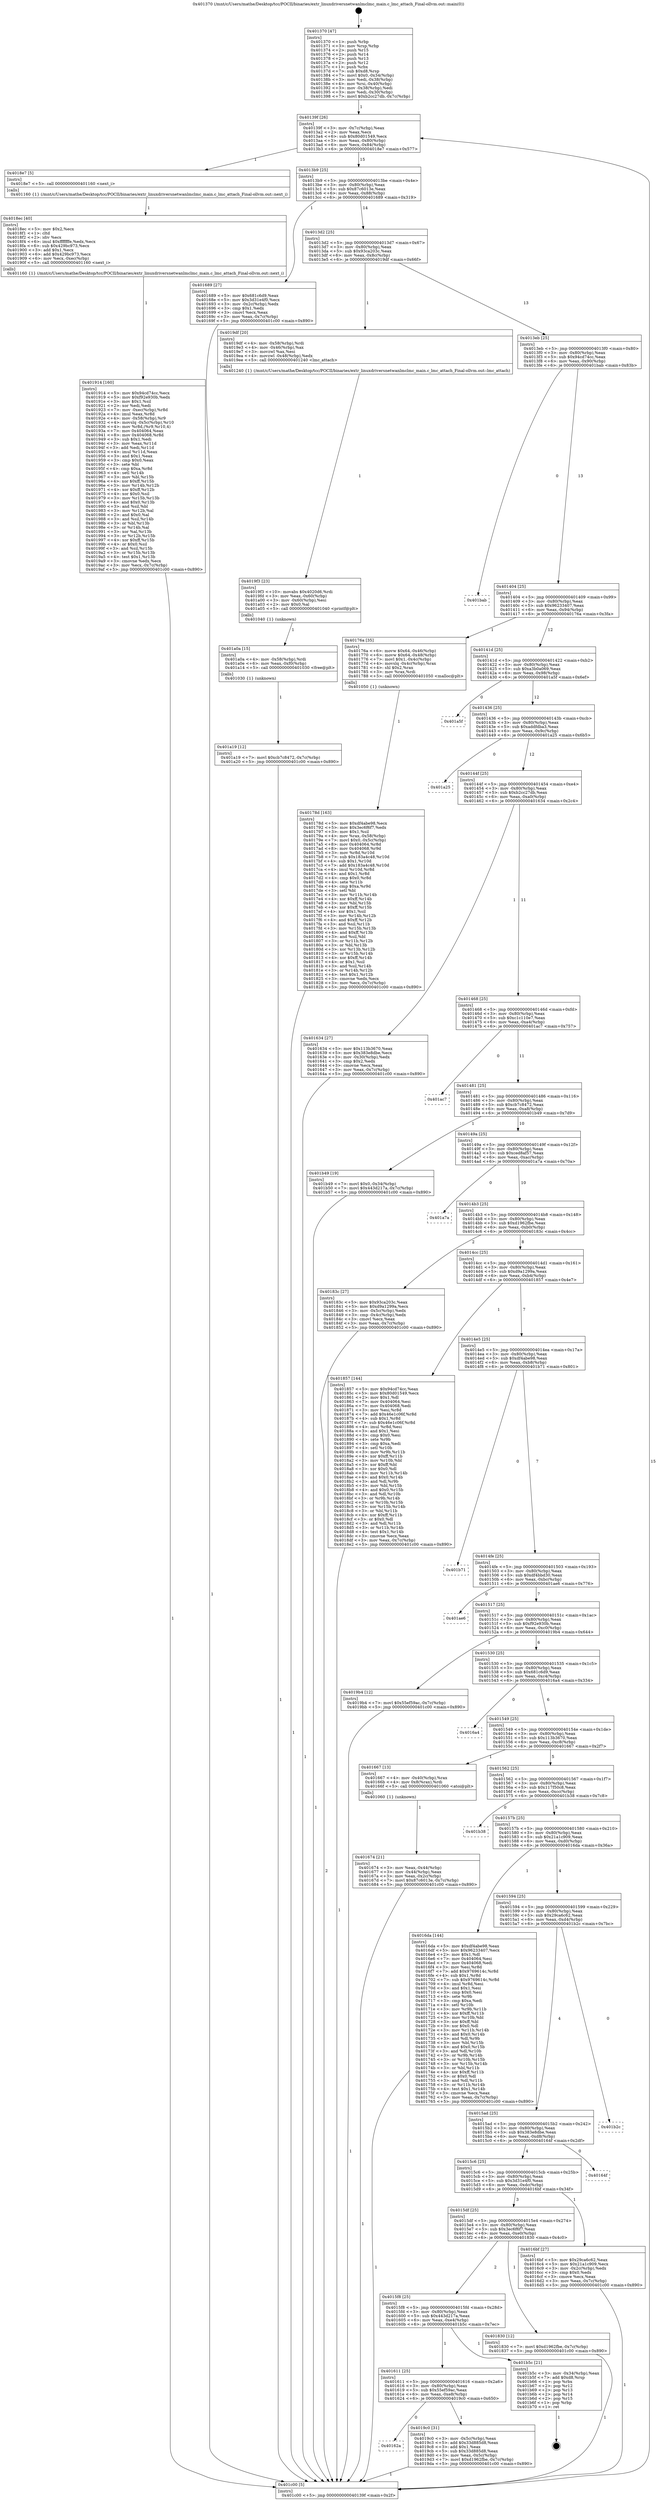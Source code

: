 digraph "0x401370" {
  label = "0x401370 (/mnt/c/Users/mathe/Desktop/tcc/POCII/binaries/extr_linuxdriversnetwanlmclmc_main.c_lmc_attach_Final-ollvm.out::main(0))"
  labelloc = "t"
  node[shape=record]

  Entry [label="",width=0.3,height=0.3,shape=circle,fillcolor=black,style=filled]
  "0x40139f" [label="{
     0x40139f [26]\l
     | [instrs]\l
     &nbsp;&nbsp;0x40139f \<+3\>: mov -0x7c(%rbp),%eax\l
     &nbsp;&nbsp;0x4013a2 \<+2\>: mov %eax,%ecx\l
     &nbsp;&nbsp;0x4013a4 \<+6\>: sub $0x80d01549,%ecx\l
     &nbsp;&nbsp;0x4013aa \<+3\>: mov %eax,-0x80(%rbp)\l
     &nbsp;&nbsp;0x4013ad \<+6\>: mov %ecx,-0x84(%rbp)\l
     &nbsp;&nbsp;0x4013b3 \<+6\>: je 00000000004018e7 \<main+0x577\>\l
  }"]
  "0x4018e7" [label="{
     0x4018e7 [5]\l
     | [instrs]\l
     &nbsp;&nbsp;0x4018e7 \<+5\>: call 0000000000401160 \<next_i\>\l
     | [calls]\l
     &nbsp;&nbsp;0x401160 \{1\} (/mnt/c/Users/mathe/Desktop/tcc/POCII/binaries/extr_linuxdriversnetwanlmclmc_main.c_lmc_attach_Final-ollvm.out::next_i)\l
  }"]
  "0x4013b9" [label="{
     0x4013b9 [25]\l
     | [instrs]\l
     &nbsp;&nbsp;0x4013b9 \<+5\>: jmp 00000000004013be \<main+0x4e\>\l
     &nbsp;&nbsp;0x4013be \<+3\>: mov -0x80(%rbp),%eax\l
     &nbsp;&nbsp;0x4013c1 \<+5\>: sub $0x87c6013e,%eax\l
     &nbsp;&nbsp;0x4013c6 \<+6\>: mov %eax,-0x88(%rbp)\l
     &nbsp;&nbsp;0x4013cc \<+6\>: je 0000000000401689 \<main+0x319\>\l
  }"]
  Exit [label="",width=0.3,height=0.3,shape=circle,fillcolor=black,style=filled,peripheries=2]
  "0x401689" [label="{
     0x401689 [27]\l
     | [instrs]\l
     &nbsp;&nbsp;0x401689 \<+5\>: mov $0x681c6d9,%eax\l
     &nbsp;&nbsp;0x40168e \<+5\>: mov $0x3d31e4f0,%ecx\l
     &nbsp;&nbsp;0x401693 \<+3\>: mov -0x2c(%rbp),%edx\l
     &nbsp;&nbsp;0x401696 \<+3\>: cmp $0x1,%edx\l
     &nbsp;&nbsp;0x401699 \<+3\>: cmovl %ecx,%eax\l
     &nbsp;&nbsp;0x40169c \<+3\>: mov %eax,-0x7c(%rbp)\l
     &nbsp;&nbsp;0x40169f \<+5\>: jmp 0000000000401c00 \<main+0x890\>\l
  }"]
  "0x4013d2" [label="{
     0x4013d2 [25]\l
     | [instrs]\l
     &nbsp;&nbsp;0x4013d2 \<+5\>: jmp 00000000004013d7 \<main+0x67\>\l
     &nbsp;&nbsp;0x4013d7 \<+3\>: mov -0x80(%rbp),%eax\l
     &nbsp;&nbsp;0x4013da \<+5\>: sub $0x93ca203c,%eax\l
     &nbsp;&nbsp;0x4013df \<+6\>: mov %eax,-0x8c(%rbp)\l
     &nbsp;&nbsp;0x4013e5 \<+6\>: je 00000000004019df \<main+0x66f\>\l
  }"]
  "0x401a19" [label="{
     0x401a19 [12]\l
     | [instrs]\l
     &nbsp;&nbsp;0x401a19 \<+7\>: movl $0xcb7c8472,-0x7c(%rbp)\l
     &nbsp;&nbsp;0x401a20 \<+5\>: jmp 0000000000401c00 \<main+0x890\>\l
  }"]
  "0x4019df" [label="{
     0x4019df [20]\l
     | [instrs]\l
     &nbsp;&nbsp;0x4019df \<+4\>: mov -0x58(%rbp),%rdi\l
     &nbsp;&nbsp;0x4019e3 \<+4\>: mov -0x46(%rbp),%ax\l
     &nbsp;&nbsp;0x4019e7 \<+3\>: movzwl %ax,%esi\l
     &nbsp;&nbsp;0x4019ea \<+4\>: movzwl -0x48(%rbp),%edx\l
     &nbsp;&nbsp;0x4019ee \<+5\>: call 0000000000401240 \<lmc_attach\>\l
     | [calls]\l
     &nbsp;&nbsp;0x401240 \{1\} (/mnt/c/Users/mathe/Desktop/tcc/POCII/binaries/extr_linuxdriversnetwanlmclmc_main.c_lmc_attach_Final-ollvm.out::lmc_attach)\l
  }"]
  "0x4013eb" [label="{
     0x4013eb [25]\l
     | [instrs]\l
     &nbsp;&nbsp;0x4013eb \<+5\>: jmp 00000000004013f0 \<main+0x80\>\l
     &nbsp;&nbsp;0x4013f0 \<+3\>: mov -0x80(%rbp),%eax\l
     &nbsp;&nbsp;0x4013f3 \<+5\>: sub $0x94cd74cc,%eax\l
     &nbsp;&nbsp;0x4013f8 \<+6\>: mov %eax,-0x90(%rbp)\l
     &nbsp;&nbsp;0x4013fe \<+6\>: je 0000000000401bab \<main+0x83b\>\l
  }"]
  "0x401a0a" [label="{
     0x401a0a [15]\l
     | [instrs]\l
     &nbsp;&nbsp;0x401a0a \<+4\>: mov -0x58(%rbp),%rdi\l
     &nbsp;&nbsp;0x401a0e \<+6\>: mov %eax,-0xf0(%rbp)\l
     &nbsp;&nbsp;0x401a14 \<+5\>: call 0000000000401030 \<free@plt\>\l
     | [calls]\l
     &nbsp;&nbsp;0x401030 \{1\} (unknown)\l
  }"]
  "0x401bab" [label="{
     0x401bab\l
  }", style=dashed]
  "0x401404" [label="{
     0x401404 [25]\l
     | [instrs]\l
     &nbsp;&nbsp;0x401404 \<+5\>: jmp 0000000000401409 \<main+0x99\>\l
     &nbsp;&nbsp;0x401409 \<+3\>: mov -0x80(%rbp),%eax\l
     &nbsp;&nbsp;0x40140c \<+5\>: sub $0x96233407,%eax\l
     &nbsp;&nbsp;0x401411 \<+6\>: mov %eax,-0x94(%rbp)\l
     &nbsp;&nbsp;0x401417 \<+6\>: je 000000000040176a \<main+0x3fa\>\l
  }"]
  "0x4019f3" [label="{
     0x4019f3 [23]\l
     | [instrs]\l
     &nbsp;&nbsp;0x4019f3 \<+10\>: movabs $0x4020d6,%rdi\l
     &nbsp;&nbsp;0x4019fd \<+3\>: mov %eax,-0x60(%rbp)\l
     &nbsp;&nbsp;0x401a00 \<+3\>: mov -0x60(%rbp),%esi\l
     &nbsp;&nbsp;0x401a03 \<+2\>: mov $0x0,%al\l
     &nbsp;&nbsp;0x401a05 \<+5\>: call 0000000000401040 \<printf@plt\>\l
     | [calls]\l
     &nbsp;&nbsp;0x401040 \{1\} (unknown)\l
  }"]
  "0x40176a" [label="{
     0x40176a [35]\l
     | [instrs]\l
     &nbsp;&nbsp;0x40176a \<+6\>: movw $0x64,-0x46(%rbp)\l
     &nbsp;&nbsp;0x401770 \<+6\>: movw $0x64,-0x48(%rbp)\l
     &nbsp;&nbsp;0x401776 \<+7\>: movl $0x1,-0x4c(%rbp)\l
     &nbsp;&nbsp;0x40177d \<+4\>: movslq -0x4c(%rbp),%rax\l
     &nbsp;&nbsp;0x401781 \<+4\>: shl $0x2,%rax\l
     &nbsp;&nbsp;0x401785 \<+3\>: mov %rax,%rdi\l
     &nbsp;&nbsp;0x401788 \<+5\>: call 0000000000401050 \<malloc@plt\>\l
     | [calls]\l
     &nbsp;&nbsp;0x401050 \{1\} (unknown)\l
  }"]
  "0x40141d" [label="{
     0x40141d [25]\l
     | [instrs]\l
     &nbsp;&nbsp;0x40141d \<+5\>: jmp 0000000000401422 \<main+0xb2\>\l
     &nbsp;&nbsp;0x401422 \<+3\>: mov -0x80(%rbp),%eax\l
     &nbsp;&nbsp;0x401425 \<+5\>: sub $0xa3b0a069,%eax\l
     &nbsp;&nbsp;0x40142a \<+6\>: mov %eax,-0x98(%rbp)\l
     &nbsp;&nbsp;0x401430 \<+6\>: je 0000000000401a5f \<main+0x6ef\>\l
  }"]
  "0x40162a" [label="{
     0x40162a\l
  }", style=dashed]
  "0x401a5f" [label="{
     0x401a5f\l
  }", style=dashed]
  "0x401436" [label="{
     0x401436 [25]\l
     | [instrs]\l
     &nbsp;&nbsp;0x401436 \<+5\>: jmp 000000000040143b \<main+0xcb\>\l
     &nbsp;&nbsp;0x40143b \<+3\>: mov -0x80(%rbp),%eax\l
     &nbsp;&nbsp;0x40143e \<+5\>: sub $0xaddfdba3,%eax\l
     &nbsp;&nbsp;0x401443 \<+6\>: mov %eax,-0x9c(%rbp)\l
     &nbsp;&nbsp;0x401449 \<+6\>: je 0000000000401a25 \<main+0x6b5\>\l
  }"]
  "0x4019c0" [label="{
     0x4019c0 [31]\l
     | [instrs]\l
     &nbsp;&nbsp;0x4019c0 \<+3\>: mov -0x5c(%rbp),%eax\l
     &nbsp;&nbsp;0x4019c3 \<+5\>: add $0x33d885d8,%eax\l
     &nbsp;&nbsp;0x4019c8 \<+3\>: add $0x1,%eax\l
     &nbsp;&nbsp;0x4019cb \<+5\>: sub $0x33d885d8,%eax\l
     &nbsp;&nbsp;0x4019d0 \<+3\>: mov %eax,-0x5c(%rbp)\l
     &nbsp;&nbsp;0x4019d3 \<+7\>: movl $0xd1962fbe,-0x7c(%rbp)\l
     &nbsp;&nbsp;0x4019da \<+5\>: jmp 0000000000401c00 \<main+0x890\>\l
  }"]
  "0x401a25" [label="{
     0x401a25\l
  }", style=dashed]
  "0x40144f" [label="{
     0x40144f [25]\l
     | [instrs]\l
     &nbsp;&nbsp;0x40144f \<+5\>: jmp 0000000000401454 \<main+0xe4\>\l
     &nbsp;&nbsp;0x401454 \<+3\>: mov -0x80(%rbp),%eax\l
     &nbsp;&nbsp;0x401457 \<+5\>: sub $0xb2cc27db,%eax\l
     &nbsp;&nbsp;0x40145c \<+6\>: mov %eax,-0xa0(%rbp)\l
     &nbsp;&nbsp;0x401462 \<+6\>: je 0000000000401634 \<main+0x2c4\>\l
  }"]
  "0x401611" [label="{
     0x401611 [25]\l
     | [instrs]\l
     &nbsp;&nbsp;0x401611 \<+5\>: jmp 0000000000401616 \<main+0x2a6\>\l
     &nbsp;&nbsp;0x401616 \<+3\>: mov -0x80(%rbp),%eax\l
     &nbsp;&nbsp;0x401619 \<+5\>: sub $0x55ef59ac,%eax\l
     &nbsp;&nbsp;0x40161e \<+6\>: mov %eax,-0xe8(%rbp)\l
     &nbsp;&nbsp;0x401624 \<+6\>: je 00000000004019c0 \<main+0x650\>\l
  }"]
  "0x401634" [label="{
     0x401634 [27]\l
     | [instrs]\l
     &nbsp;&nbsp;0x401634 \<+5\>: mov $0x113b3670,%eax\l
     &nbsp;&nbsp;0x401639 \<+5\>: mov $0x383e8dbe,%ecx\l
     &nbsp;&nbsp;0x40163e \<+3\>: mov -0x30(%rbp),%edx\l
     &nbsp;&nbsp;0x401641 \<+3\>: cmp $0x2,%edx\l
     &nbsp;&nbsp;0x401644 \<+3\>: cmovne %ecx,%eax\l
     &nbsp;&nbsp;0x401647 \<+3\>: mov %eax,-0x7c(%rbp)\l
     &nbsp;&nbsp;0x40164a \<+5\>: jmp 0000000000401c00 \<main+0x890\>\l
  }"]
  "0x401468" [label="{
     0x401468 [25]\l
     | [instrs]\l
     &nbsp;&nbsp;0x401468 \<+5\>: jmp 000000000040146d \<main+0xfd\>\l
     &nbsp;&nbsp;0x40146d \<+3\>: mov -0x80(%rbp),%eax\l
     &nbsp;&nbsp;0x401470 \<+5\>: sub $0xc1c110e7,%eax\l
     &nbsp;&nbsp;0x401475 \<+6\>: mov %eax,-0xa4(%rbp)\l
     &nbsp;&nbsp;0x40147b \<+6\>: je 0000000000401ac7 \<main+0x757\>\l
  }"]
  "0x401c00" [label="{
     0x401c00 [5]\l
     | [instrs]\l
     &nbsp;&nbsp;0x401c00 \<+5\>: jmp 000000000040139f \<main+0x2f\>\l
  }"]
  "0x401370" [label="{
     0x401370 [47]\l
     | [instrs]\l
     &nbsp;&nbsp;0x401370 \<+1\>: push %rbp\l
     &nbsp;&nbsp;0x401371 \<+3\>: mov %rsp,%rbp\l
     &nbsp;&nbsp;0x401374 \<+2\>: push %r15\l
     &nbsp;&nbsp;0x401376 \<+2\>: push %r14\l
     &nbsp;&nbsp;0x401378 \<+2\>: push %r13\l
     &nbsp;&nbsp;0x40137a \<+2\>: push %r12\l
     &nbsp;&nbsp;0x40137c \<+1\>: push %rbx\l
     &nbsp;&nbsp;0x40137d \<+7\>: sub $0xd8,%rsp\l
     &nbsp;&nbsp;0x401384 \<+7\>: movl $0x0,-0x34(%rbp)\l
     &nbsp;&nbsp;0x40138b \<+3\>: mov %edi,-0x38(%rbp)\l
     &nbsp;&nbsp;0x40138e \<+4\>: mov %rsi,-0x40(%rbp)\l
     &nbsp;&nbsp;0x401392 \<+3\>: mov -0x38(%rbp),%edi\l
     &nbsp;&nbsp;0x401395 \<+3\>: mov %edi,-0x30(%rbp)\l
     &nbsp;&nbsp;0x401398 \<+7\>: movl $0xb2cc27db,-0x7c(%rbp)\l
  }"]
  "0x401b5c" [label="{
     0x401b5c [21]\l
     | [instrs]\l
     &nbsp;&nbsp;0x401b5c \<+3\>: mov -0x34(%rbp),%eax\l
     &nbsp;&nbsp;0x401b5f \<+7\>: add $0xd8,%rsp\l
     &nbsp;&nbsp;0x401b66 \<+1\>: pop %rbx\l
     &nbsp;&nbsp;0x401b67 \<+2\>: pop %r12\l
     &nbsp;&nbsp;0x401b69 \<+2\>: pop %r13\l
     &nbsp;&nbsp;0x401b6b \<+2\>: pop %r14\l
     &nbsp;&nbsp;0x401b6d \<+2\>: pop %r15\l
     &nbsp;&nbsp;0x401b6f \<+1\>: pop %rbp\l
     &nbsp;&nbsp;0x401b70 \<+1\>: ret\l
  }"]
  "0x401ac7" [label="{
     0x401ac7\l
  }", style=dashed]
  "0x401481" [label="{
     0x401481 [25]\l
     | [instrs]\l
     &nbsp;&nbsp;0x401481 \<+5\>: jmp 0000000000401486 \<main+0x116\>\l
     &nbsp;&nbsp;0x401486 \<+3\>: mov -0x80(%rbp),%eax\l
     &nbsp;&nbsp;0x401489 \<+5\>: sub $0xcb7c8472,%eax\l
     &nbsp;&nbsp;0x40148e \<+6\>: mov %eax,-0xa8(%rbp)\l
     &nbsp;&nbsp;0x401494 \<+6\>: je 0000000000401b49 \<main+0x7d9\>\l
  }"]
  "0x401914" [label="{
     0x401914 [160]\l
     | [instrs]\l
     &nbsp;&nbsp;0x401914 \<+5\>: mov $0x94cd74cc,%ecx\l
     &nbsp;&nbsp;0x401919 \<+5\>: mov $0xf92e930b,%edx\l
     &nbsp;&nbsp;0x40191e \<+3\>: mov $0x1,%sil\l
     &nbsp;&nbsp;0x401921 \<+2\>: xor %edi,%edi\l
     &nbsp;&nbsp;0x401923 \<+7\>: mov -0xec(%rbp),%r8d\l
     &nbsp;&nbsp;0x40192a \<+4\>: imul %eax,%r8d\l
     &nbsp;&nbsp;0x40192e \<+4\>: mov -0x58(%rbp),%r9\l
     &nbsp;&nbsp;0x401932 \<+4\>: movslq -0x5c(%rbp),%r10\l
     &nbsp;&nbsp;0x401936 \<+4\>: mov %r8d,(%r9,%r10,4)\l
     &nbsp;&nbsp;0x40193a \<+7\>: mov 0x404064,%eax\l
     &nbsp;&nbsp;0x401941 \<+8\>: mov 0x404068,%r8d\l
     &nbsp;&nbsp;0x401949 \<+3\>: sub $0x1,%edi\l
     &nbsp;&nbsp;0x40194c \<+3\>: mov %eax,%r11d\l
     &nbsp;&nbsp;0x40194f \<+3\>: add %edi,%r11d\l
     &nbsp;&nbsp;0x401952 \<+4\>: imul %r11d,%eax\l
     &nbsp;&nbsp;0x401956 \<+3\>: and $0x1,%eax\l
     &nbsp;&nbsp;0x401959 \<+3\>: cmp $0x0,%eax\l
     &nbsp;&nbsp;0x40195c \<+3\>: sete %bl\l
     &nbsp;&nbsp;0x40195f \<+4\>: cmp $0xa,%r8d\l
     &nbsp;&nbsp;0x401963 \<+4\>: setl %r14b\l
     &nbsp;&nbsp;0x401967 \<+3\>: mov %bl,%r15b\l
     &nbsp;&nbsp;0x40196a \<+4\>: xor $0xff,%r15b\l
     &nbsp;&nbsp;0x40196e \<+3\>: mov %r14b,%r12b\l
     &nbsp;&nbsp;0x401971 \<+4\>: xor $0xff,%r12b\l
     &nbsp;&nbsp;0x401975 \<+4\>: xor $0x0,%sil\l
     &nbsp;&nbsp;0x401979 \<+3\>: mov %r15b,%r13b\l
     &nbsp;&nbsp;0x40197c \<+4\>: and $0x0,%r13b\l
     &nbsp;&nbsp;0x401980 \<+3\>: and %sil,%bl\l
     &nbsp;&nbsp;0x401983 \<+3\>: mov %r12b,%al\l
     &nbsp;&nbsp;0x401986 \<+2\>: and $0x0,%al\l
     &nbsp;&nbsp;0x401988 \<+3\>: and %sil,%r14b\l
     &nbsp;&nbsp;0x40198b \<+3\>: or %bl,%r13b\l
     &nbsp;&nbsp;0x40198e \<+3\>: or %r14b,%al\l
     &nbsp;&nbsp;0x401991 \<+3\>: xor %al,%r13b\l
     &nbsp;&nbsp;0x401994 \<+3\>: or %r12b,%r15b\l
     &nbsp;&nbsp;0x401997 \<+4\>: xor $0xff,%r15b\l
     &nbsp;&nbsp;0x40199b \<+4\>: or $0x0,%sil\l
     &nbsp;&nbsp;0x40199f \<+3\>: and %sil,%r15b\l
     &nbsp;&nbsp;0x4019a2 \<+3\>: or %r15b,%r13b\l
     &nbsp;&nbsp;0x4019a5 \<+4\>: test $0x1,%r13b\l
     &nbsp;&nbsp;0x4019a9 \<+3\>: cmovne %edx,%ecx\l
     &nbsp;&nbsp;0x4019ac \<+3\>: mov %ecx,-0x7c(%rbp)\l
     &nbsp;&nbsp;0x4019af \<+5\>: jmp 0000000000401c00 \<main+0x890\>\l
  }"]
  "0x401b49" [label="{
     0x401b49 [19]\l
     | [instrs]\l
     &nbsp;&nbsp;0x401b49 \<+7\>: movl $0x0,-0x34(%rbp)\l
     &nbsp;&nbsp;0x401b50 \<+7\>: movl $0x443d217a,-0x7c(%rbp)\l
     &nbsp;&nbsp;0x401b57 \<+5\>: jmp 0000000000401c00 \<main+0x890\>\l
  }"]
  "0x40149a" [label="{
     0x40149a [25]\l
     | [instrs]\l
     &nbsp;&nbsp;0x40149a \<+5\>: jmp 000000000040149f \<main+0x12f\>\l
     &nbsp;&nbsp;0x40149f \<+3\>: mov -0x80(%rbp),%eax\l
     &nbsp;&nbsp;0x4014a2 \<+5\>: sub $0xced8af57,%eax\l
     &nbsp;&nbsp;0x4014a7 \<+6\>: mov %eax,-0xac(%rbp)\l
     &nbsp;&nbsp;0x4014ad \<+6\>: je 0000000000401a7a \<main+0x70a\>\l
  }"]
  "0x4018ec" [label="{
     0x4018ec [40]\l
     | [instrs]\l
     &nbsp;&nbsp;0x4018ec \<+5\>: mov $0x2,%ecx\l
     &nbsp;&nbsp;0x4018f1 \<+1\>: cltd\l
     &nbsp;&nbsp;0x4018f2 \<+2\>: idiv %ecx\l
     &nbsp;&nbsp;0x4018f4 \<+6\>: imul $0xfffffffe,%edx,%ecx\l
     &nbsp;&nbsp;0x4018fa \<+6\>: sub $0x429bc973,%ecx\l
     &nbsp;&nbsp;0x401900 \<+3\>: add $0x1,%ecx\l
     &nbsp;&nbsp;0x401903 \<+6\>: add $0x429bc973,%ecx\l
     &nbsp;&nbsp;0x401909 \<+6\>: mov %ecx,-0xec(%rbp)\l
     &nbsp;&nbsp;0x40190f \<+5\>: call 0000000000401160 \<next_i\>\l
     | [calls]\l
     &nbsp;&nbsp;0x401160 \{1\} (/mnt/c/Users/mathe/Desktop/tcc/POCII/binaries/extr_linuxdriversnetwanlmclmc_main.c_lmc_attach_Final-ollvm.out::next_i)\l
  }"]
  "0x401a7a" [label="{
     0x401a7a\l
  }", style=dashed]
  "0x4014b3" [label="{
     0x4014b3 [25]\l
     | [instrs]\l
     &nbsp;&nbsp;0x4014b3 \<+5\>: jmp 00000000004014b8 \<main+0x148\>\l
     &nbsp;&nbsp;0x4014b8 \<+3\>: mov -0x80(%rbp),%eax\l
     &nbsp;&nbsp;0x4014bb \<+5\>: sub $0xd1962fbe,%eax\l
     &nbsp;&nbsp;0x4014c0 \<+6\>: mov %eax,-0xb0(%rbp)\l
     &nbsp;&nbsp;0x4014c6 \<+6\>: je 000000000040183c \<main+0x4cc\>\l
  }"]
  "0x4015f8" [label="{
     0x4015f8 [25]\l
     | [instrs]\l
     &nbsp;&nbsp;0x4015f8 \<+5\>: jmp 00000000004015fd \<main+0x28d\>\l
     &nbsp;&nbsp;0x4015fd \<+3\>: mov -0x80(%rbp),%eax\l
     &nbsp;&nbsp;0x401600 \<+5\>: sub $0x443d217a,%eax\l
     &nbsp;&nbsp;0x401605 \<+6\>: mov %eax,-0xe4(%rbp)\l
     &nbsp;&nbsp;0x40160b \<+6\>: je 0000000000401b5c \<main+0x7ec\>\l
  }"]
  "0x40183c" [label="{
     0x40183c [27]\l
     | [instrs]\l
     &nbsp;&nbsp;0x40183c \<+5\>: mov $0x93ca203c,%eax\l
     &nbsp;&nbsp;0x401841 \<+5\>: mov $0xd9a1299a,%ecx\l
     &nbsp;&nbsp;0x401846 \<+3\>: mov -0x5c(%rbp),%edx\l
     &nbsp;&nbsp;0x401849 \<+3\>: cmp -0x4c(%rbp),%edx\l
     &nbsp;&nbsp;0x40184c \<+3\>: cmovl %ecx,%eax\l
     &nbsp;&nbsp;0x40184f \<+3\>: mov %eax,-0x7c(%rbp)\l
     &nbsp;&nbsp;0x401852 \<+5\>: jmp 0000000000401c00 \<main+0x890\>\l
  }"]
  "0x4014cc" [label="{
     0x4014cc [25]\l
     | [instrs]\l
     &nbsp;&nbsp;0x4014cc \<+5\>: jmp 00000000004014d1 \<main+0x161\>\l
     &nbsp;&nbsp;0x4014d1 \<+3\>: mov -0x80(%rbp),%eax\l
     &nbsp;&nbsp;0x4014d4 \<+5\>: sub $0xd9a1299a,%eax\l
     &nbsp;&nbsp;0x4014d9 \<+6\>: mov %eax,-0xb4(%rbp)\l
     &nbsp;&nbsp;0x4014df \<+6\>: je 0000000000401857 \<main+0x4e7\>\l
  }"]
  "0x401830" [label="{
     0x401830 [12]\l
     | [instrs]\l
     &nbsp;&nbsp;0x401830 \<+7\>: movl $0xd1962fbe,-0x7c(%rbp)\l
     &nbsp;&nbsp;0x401837 \<+5\>: jmp 0000000000401c00 \<main+0x890\>\l
  }"]
  "0x401857" [label="{
     0x401857 [144]\l
     | [instrs]\l
     &nbsp;&nbsp;0x401857 \<+5\>: mov $0x94cd74cc,%eax\l
     &nbsp;&nbsp;0x40185c \<+5\>: mov $0x80d01549,%ecx\l
     &nbsp;&nbsp;0x401861 \<+2\>: mov $0x1,%dl\l
     &nbsp;&nbsp;0x401863 \<+7\>: mov 0x404064,%esi\l
     &nbsp;&nbsp;0x40186a \<+7\>: mov 0x404068,%edi\l
     &nbsp;&nbsp;0x401871 \<+3\>: mov %esi,%r8d\l
     &nbsp;&nbsp;0x401874 \<+7\>: add $0x46e1c06f,%r8d\l
     &nbsp;&nbsp;0x40187b \<+4\>: sub $0x1,%r8d\l
     &nbsp;&nbsp;0x40187f \<+7\>: sub $0x46e1c06f,%r8d\l
     &nbsp;&nbsp;0x401886 \<+4\>: imul %r8d,%esi\l
     &nbsp;&nbsp;0x40188a \<+3\>: and $0x1,%esi\l
     &nbsp;&nbsp;0x40188d \<+3\>: cmp $0x0,%esi\l
     &nbsp;&nbsp;0x401890 \<+4\>: sete %r9b\l
     &nbsp;&nbsp;0x401894 \<+3\>: cmp $0xa,%edi\l
     &nbsp;&nbsp;0x401897 \<+4\>: setl %r10b\l
     &nbsp;&nbsp;0x40189b \<+3\>: mov %r9b,%r11b\l
     &nbsp;&nbsp;0x40189e \<+4\>: xor $0xff,%r11b\l
     &nbsp;&nbsp;0x4018a2 \<+3\>: mov %r10b,%bl\l
     &nbsp;&nbsp;0x4018a5 \<+3\>: xor $0xff,%bl\l
     &nbsp;&nbsp;0x4018a8 \<+3\>: xor $0x0,%dl\l
     &nbsp;&nbsp;0x4018ab \<+3\>: mov %r11b,%r14b\l
     &nbsp;&nbsp;0x4018ae \<+4\>: and $0x0,%r14b\l
     &nbsp;&nbsp;0x4018b2 \<+3\>: and %dl,%r9b\l
     &nbsp;&nbsp;0x4018b5 \<+3\>: mov %bl,%r15b\l
     &nbsp;&nbsp;0x4018b8 \<+4\>: and $0x0,%r15b\l
     &nbsp;&nbsp;0x4018bc \<+3\>: and %dl,%r10b\l
     &nbsp;&nbsp;0x4018bf \<+3\>: or %r9b,%r14b\l
     &nbsp;&nbsp;0x4018c2 \<+3\>: or %r10b,%r15b\l
     &nbsp;&nbsp;0x4018c5 \<+3\>: xor %r15b,%r14b\l
     &nbsp;&nbsp;0x4018c8 \<+3\>: or %bl,%r11b\l
     &nbsp;&nbsp;0x4018cb \<+4\>: xor $0xff,%r11b\l
     &nbsp;&nbsp;0x4018cf \<+3\>: or $0x0,%dl\l
     &nbsp;&nbsp;0x4018d2 \<+3\>: and %dl,%r11b\l
     &nbsp;&nbsp;0x4018d5 \<+3\>: or %r11b,%r14b\l
     &nbsp;&nbsp;0x4018d8 \<+4\>: test $0x1,%r14b\l
     &nbsp;&nbsp;0x4018dc \<+3\>: cmovne %ecx,%eax\l
     &nbsp;&nbsp;0x4018df \<+3\>: mov %eax,-0x7c(%rbp)\l
     &nbsp;&nbsp;0x4018e2 \<+5\>: jmp 0000000000401c00 \<main+0x890\>\l
  }"]
  "0x4014e5" [label="{
     0x4014e5 [25]\l
     | [instrs]\l
     &nbsp;&nbsp;0x4014e5 \<+5\>: jmp 00000000004014ea \<main+0x17a\>\l
     &nbsp;&nbsp;0x4014ea \<+3\>: mov -0x80(%rbp),%eax\l
     &nbsp;&nbsp;0x4014ed \<+5\>: sub $0xdf4abe98,%eax\l
     &nbsp;&nbsp;0x4014f2 \<+6\>: mov %eax,-0xb8(%rbp)\l
     &nbsp;&nbsp;0x4014f8 \<+6\>: je 0000000000401b71 \<main+0x801\>\l
  }"]
  "0x40178d" [label="{
     0x40178d [163]\l
     | [instrs]\l
     &nbsp;&nbsp;0x40178d \<+5\>: mov $0xdf4abe98,%ecx\l
     &nbsp;&nbsp;0x401792 \<+5\>: mov $0x3ec6f6f7,%edx\l
     &nbsp;&nbsp;0x401797 \<+3\>: mov $0x1,%sil\l
     &nbsp;&nbsp;0x40179a \<+4\>: mov %rax,-0x58(%rbp)\l
     &nbsp;&nbsp;0x40179e \<+7\>: movl $0x0,-0x5c(%rbp)\l
     &nbsp;&nbsp;0x4017a5 \<+8\>: mov 0x404064,%r8d\l
     &nbsp;&nbsp;0x4017ad \<+8\>: mov 0x404068,%r9d\l
     &nbsp;&nbsp;0x4017b5 \<+3\>: mov %r8d,%r10d\l
     &nbsp;&nbsp;0x4017b8 \<+7\>: sub $0x183a4c48,%r10d\l
     &nbsp;&nbsp;0x4017bf \<+4\>: sub $0x1,%r10d\l
     &nbsp;&nbsp;0x4017c3 \<+7\>: add $0x183a4c48,%r10d\l
     &nbsp;&nbsp;0x4017ca \<+4\>: imul %r10d,%r8d\l
     &nbsp;&nbsp;0x4017ce \<+4\>: and $0x1,%r8d\l
     &nbsp;&nbsp;0x4017d2 \<+4\>: cmp $0x0,%r8d\l
     &nbsp;&nbsp;0x4017d6 \<+4\>: sete %r11b\l
     &nbsp;&nbsp;0x4017da \<+4\>: cmp $0xa,%r9d\l
     &nbsp;&nbsp;0x4017de \<+3\>: setl %bl\l
     &nbsp;&nbsp;0x4017e1 \<+3\>: mov %r11b,%r14b\l
     &nbsp;&nbsp;0x4017e4 \<+4\>: xor $0xff,%r14b\l
     &nbsp;&nbsp;0x4017e8 \<+3\>: mov %bl,%r15b\l
     &nbsp;&nbsp;0x4017eb \<+4\>: xor $0xff,%r15b\l
     &nbsp;&nbsp;0x4017ef \<+4\>: xor $0x1,%sil\l
     &nbsp;&nbsp;0x4017f3 \<+3\>: mov %r14b,%r12b\l
     &nbsp;&nbsp;0x4017f6 \<+4\>: and $0xff,%r12b\l
     &nbsp;&nbsp;0x4017fa \<+3\>: and %sil,%r11b\l
     &nbsp;&nbsp;0x4017fd \<+3\>: mov %r15b,%r13b\l
     &nbsp;&nbsp;0x401800 \<+4\>: and $0xff,%r13b\l
     &nbsp;&nbsp;0x401804 \<+3\>: and %sil,%bl\l
     &nbsp;&nbsp;0x401807 \<+3\>: or %r11b,%r12b\l
     &nbsp;&nbsp;0x40180a \<+3\>: or %bl,%r13b\l
     &nbsp;&nbsp;0x40180d \<+3\>: xor %r13b,%r12b\l
     &nbsp;&nbsp;0x401810 \<+3\>: or %r15b,%r14b\l
     &nbsp;&nbsp;0x401813 \<+4\>: xor $0xff,%r14b\l
     &nbsp;&nbsp;0x401817 \<+4\>: or $0x1,%sil\l
     &nbsp;&nbsp;0x40181b \<+3\>: and %sil,%r14b\l
     &nbsp;&nbsp;0x40181e \<+3\>: or %r14b,%r12b\l
     &nbsp;&nbsp;0x401821 \<+4\>: test $0x1,%r12b\l
     &nbsp;&nbsp;0x401825 \<+3\>: cmovne %edx,%ecx\l
     &nbsp;&nbsp;0x401828 \<+3\>: mov %ecx,-0x7c(%rbp)\l
     &nbsp;&nbsp;0x40182b \<+5\>: jmp 0000000000401c00 \<main+0x890\>\l
  }"]
  "0x401b71" [label="{
     0x401b71\l
  }", style=dashed]
  "0x4014fe" [label="{
     0x4014fe [25]\l
     | [instrs]\l
     &nbsp;&nbsp;0x4014fe \<+5\>: jmp 0000000000401503 \<main+0x193\>\l
     &nbsp;&nbsp;0x401503 \<+3\>: mov -0x80(%rbp),%eax\l
     &nbsp;&nbsp;0x401506 \<+5\>: sub $0xdf4bbd30,%eax\l
     &nbsp;&nbsp;0x40150b \<+6\>: mov %eax,-0xbc(%rbp)\l
     &nbsp;&nbsp;0x401511 \<+6\>: je 0000000000401ae6 \<main+0x776\>\l
  }"]
  "0x4015df" [label="{
     0x4015df [25]\l
     | [instrs]\l
     &nbsp;&nbsp;0x4015df \<+5\>: jmp 00000000004015e4 \<main+0x274\>\l
     &nbsp;&nbsp;0x4015e4 \<+3\>: mov -0x80(%rbp),%eax\l
     &nbsp;&nbsp;0x4015e7 \<+5\>: sub $0x3ec6f6f7,%eax\l
     &nbsp;&nbsp;0x4015ec \<+6\>: mov %eax,-0xe0(%rbp)\l
     &nbsp;&nbsp;0x4015f2 \<+6\>: je 0000000000401830 \<main+0x4c0\>\l
  }"]
  "0x401ae6" [label="{
     0x401ae6\l
  }", style=dashed]
  "0x401517" [label="{
     0x401517 [25]\l
     | [instrs]\l
     &nbsp;&nbsp;0x401517 \<+5\>: jmp 000000000040151c \<main+0x1ac\>\l
     &nbsp;&nbsp;0x40151c \<+3\>: mov -0x80(%rbp),%eax\l
     &nbsp;&nbsp;0x40151f \<+5\>: sub $0xf92e930b,%eax\l
     &nbsp;&nbsp;0x401524 \<+6\>: mov %eax,-0xc0(%rbp)\l
     &nbsp;&nbsp;0x40152a \<+6\>: je 00000000004019b4 \<main+0x644\>\l
  }"]
  "0x4016bf" [label="{
     0x4016bf [27]\l
     | [instrs]\l
     &nbsp;&nbsp;0x4016bf \<+5\>: mov $0x29ca6c62,%eax\l
     &nbsp;&nbsp;0x4016c4 \<+5\>: mov $0x21a1c909,%ecx\l
     &nbsp;&nbsp;0x4016c9 \<+3\>: mov -0x2c(%rbp),%edx\l
     &nbsp;&nbsp;0x4016cc \<+3\>: cmp $0x0,%edx\l
     &nbsp;&nbsp;0x4016cf \<+3\>: cmove %ecx,%eax\l
     &nbsp;&nbsp;0x4016d2 \<+3\>: mov %eax,-0x7c(%rbp)\l
     &nbsp;&nbsp;0x4016d5 \<+5\>: jmp 0000000000401c00 \<main+0x890\>\l
  }"]
  "0x4019b4" [label="{
     0x4019b4 [12]\l
     | [instrs]\l
     &nbsp;&nbsp;0x4019b4 \<+7\>: movl $0x55ef59ac,-0x7c(%rbp)\l
     &nbsp;&nbsp;0x4019bb \<+5\>: jmp 0000000000401c00 \<main+0x890\>\l
  }"]
  "0x401530" [label="{
     0x401530 [25]\l
     | [instrs]\l
     &nbsp;&nbsp;0x401530 \<+5\>: jmp 0000000000401535 \<main+0x1c5\>\l
     &nbsp;&nbsp;0x401535 \<+3\>: mov -0x80(%rbp),%eax\l
     &nbsp;&nbsp;0x401538 \<+5\>: sub $0x681c6d9,%eax\l
     &nbsp;&nbsp;0x40153d \<+6\>: mov %eax,-0xc4(%rbp)\l
     &nbsp;&nbsp;0x401543 \<+6\>: je 00000000004016a4 \<main+0x334\>\l
  }"]
  "0x4015c6" [label="{
     0x4015c6 [25]\l
     | [instrs]\l
     &nbsp;&nbsp;0x4015c6 \<+5\>: jmp 00000000004015cb \<main+0x25b\>\l
     &nbsp;&nbsp;0x4015cb \<+3\>: mov -0x80(%rbp),%eax\l
     &nbsp;&nbsp;0x4015ce \<+5\>: sub $0x3d31e4f0,%eax\l
     &nbsp;&nbsp;0x4015d3 \<+6\>: mov %eax,-0xdc(%rbp)\l
     &nbsp;&nbsp;0x4015d9 \<+6\>: je 00000000004016bf \<main+0x34f\>\l
  }"]
  "0x4016a4" [label="{
     0x4016a4\l
  }", style=dashed]
  "0x401549" [label="{
     0x401549 [25]\l
     | [instrs]\l
     &nbsp;&nbsp;0x401549 \<+5\>: jmp 000000000040154e \<main+0x1de\>\l
     &nbsp;&nbsp;0x40154e \<+3\>: mov -0x80(%rbp),%eax\l
     &nbsp;&nbsp;0x401551 \<+5\>: sub $0x113b3670,%eax\l
     &nbsp;&nbsp;0x401556 \<+6\>: mov %eax,-0xc8(%rbp)\l
     &nbsp;&nbsp;0x40155c \<+6\>: je 0000000000401667 \<main+0x2f7\>\l
  }"]
  "0x40164f" [label="{
     0x40164f\l
  }", style=dashed]
  "0x401667" [label="{
     0x401667 [13]\l
     | [instrs]\l
     &nbsp;&nbsp;0x401667 \<+4\>: mov -0x40(%rbp),%rax\l
     &nbsp;&nbsp;0x40166b \<+4\>: mov 0x8(%rax),%rdi\l
     &nbsp;&nbsp;0x40166f \<+5\>: call 0000000000401060 \<atoi@plt\>\l
     | [calls]\l
     &nbsp;&nbsp;0x401060 \{1\} (unknown)\l
  }"]
  "0x401562" [label="{
     0x401562 [25]\l
     | [instrs]\l
     &nbsp;&nbsp;0x401562 \<+5\>: jmp 0000000000401567 \<main+0x1f7\>\l
     &nbsp;&nbsp;0x401567 \<+3\>: mov -0x80(%rbp),%eax\l
     &nbsp;&nbsp;0x40156a \<+5\>: sub $0x117f50c8,%eax\l
     &nbsp;&nbsp;0x40156f \<+6\>: mov %eax,-0xcc(%rbp)\l
     &nbsp;&nbsp;0x401575 \<+6\>: je 0000000000401b38 \<main+0x7c8\>\l
  }"]
  "0x401674" [label="{
     0x401674 [21]\l
     | [instrs]\l
     &nbsp;&nbsp;0x401674 \<+3\>: mov %eax,-0x44(%rbp)\l
     &nbsp;&nbsp;0x401677 \<+3\>: mov -0x44(%rbp),%eax\l
     &nbsp;&nbsp;0x40167a \<+3\>: mov %eax,-0x2c(%rbp)\l
     &nbsp;&nbsp;0x40167d \<+7\>: movl $0x87c6013e,-0x7c(%rbp)\l
     &nbsp;&nbsp;0x401684 \<+5\>: jmp 0000000000401c00 \<main+0x890\>\l
  }"]
  "0x4015ad" [label="{
     0x4015ad [25]\l
     | [instrs]\l
     &nbsp;&nbsp;0x4015ad \<+5\>: jmp 00000000004015b2 \<main+0x242\>\l
     &nbsp;&nbsp;0x4015b2 \<+3\>: mov -0x80(%rbp),%eax\l
     &nbsp;&nbsp;0x4015b5 \<+5\>: sub $0x383e8dbe,%eax\l
     &nbsp;&nbsp;0x4015ba \<+6\>: mov %eax,-0xd8(%rbp)\l
     &nbsp;&nbsp;0x4015c0 \<+6\>: je 000000000040164f \<main+0x2df\>\l
  }"]
  "0x401b38" [label="{
     0x401b38\l
  }", style=dashed]
  "0x40157b" [label="{
     0x40157b [25]\l
     | [instrs]\l
     &nbsp;&nbsp;0x40157b \<+5\>: jmp 0000000000401580 \<main+0x210\>\l
     &nbsp;&nbsp;0x401580 \<+3\>: mov -0x80(%rbp),%eax\l
     &nbsp;&nbsp;0x401583 \<+5\>: sub $0x21a1c909,%eax\l
     &nbsp;&nbsp;0x401588 \<+6\>: mov %eax,-0xd0(%rbp)\l
     &nbsp;&nbsp;0x40158e \<+6\>: je 00000000004016da \<main+0x36a\>\l
  }"]
  "0x401b2c" [label="{
     0x401b2c\l
  }", style=dashed]
  "0x4016da" [label="{
     0x4016da [144]\l
     | [instrs]\l
     &nbsp;&nbsp;0x4016da \<+5\>: mov $0xdf4abe98,%eax\l
     &nbsp;&nbsp;0x4016df \<+5\>: mov $0x96233407,%ecx\l
     &nbsp;&nbsp;0x4016e4 \<+2\>: mov $0x1,%dl\l
     &nbsp;&nbsp;0x4016e6 \<+7\>: mov 0x404064,%esi\l
     &nbsp;&nbsp;0x4016ed \<+7\>: mov 0x404068,%edi\l
     &nbsp;&nbsp;0x4016f4 \<+3\>: mov %esi,%r8d\l
     &nbsp;&nbsp;0x4016f7 \<+7\>: add $0x9769614c,%r8d\l
     &nbsp;&nbsp;0x4016fe \<+4\>: sub $0x1,%r8d\l
     &nbsp;&nbsp;0x401702 \<+7\>: sub $0x9769614c,%r8d\l
     &nbsp;&nbsp;0x401709 \<+4\>: imul %r8d,%esi\l
     &nbsp;&nbsp;0x40170d \<+3\>: and $0x1,%esi\l
     &nbsp;&nbsp;0x401710 \<+3\>: cmp $0x0,%esi\l
     &nbsp;&nbsp;0x401713 \<+4\>: sete %r9b\l
     &nbsp;&nbsp;0x401717 \<+3\>: cmp $0xa,%edi\l
     &nbsp;&nbsp;0x40171a \<+4\>: setl %r10b\l
     &nbsp;&nbsp;0x40171e \<+3\>: mov %r9b,%r11b\l
     &nbsp;&nbsp;0x401721 \<+4\>: xor $0xff,%r11b\l
     &nbsp;&nbsp;0x401725 \<+3\>: mov %r10b,%bl\l
     &nbsp;&nbsp;0x401728 \<+3\>: xor $0xff,%bl\l
     &nbsp;&nbsp;0x40172b \<+3\>: xor $0x0,%dl\l
     &nbsp;&nbsp;0x40172e \<+3\>: mov %r11b,%r14b\l
     &nbsp;&nbsp;0x401731 \<+4\>: and $0x0,%r14b\l
     &nbsp;&nbsp;0x401735 \<+3\>: and %dl,%r9b\l
     &nbsp;&nbsp;0x401738 \<+3\>: mov %bl,%r15b\l
     &nbsp;&nbsp;0x40173b \<+4\>: and $0x0,%r15b\l
     &nbsp;&nbsp;0x40173f \<+3\>: and %dl,%r10b\l
     &nbsp;&nbsp;0x401742 \<+3\>: or %r9b,%r14b\l
     &nbsp;&nbsp;0x401745 \<+3\>: or %r10b,%r15b\l
     &nbsp;&nbsp;0x401748 \<+3\>: xor %r15b,%r14b\l
     &nbsp;&nbsp;0x40174b \<+3\>: or %bl,%r11b\l
     &nbsp;&nbsp;0x40174e \<+4\>: xor $0xff,%r11b\l
     &nbsp;&nbsp;0x401752 \<+3\>: or $0x0,%dl\l
     &nbsp;&nbsp;0x401755 \<+3\>: and %dl,%r11b\l
     &nbsp;&nbsp;0x401758 \<+3\>: or %r11b,%r14b\l
     &nbsp;&nbsp;0x40175b \<+4\>: test $0x1,%r14b\l
     &nbsp;&nbsp;0x40175f \<+3\>: cmovne %ecx,%eax\l
     &nbsp;&nbsp;0x401762 \<+3\>: mov %eax,-0x7c(%rbp)\l
     &nbsp;&nbsp;0x401765 \<+5\>: jmp 0000000000401c00 \<main+0x890\>\l
  }"]
  "0x401594" [label="{
     0x401594 [25]\l
     | [instrs]\l
     &nbsp;&nbsp;0x401594 \<+5\>: jmp 0000000000401599 \<main+0x229\>\l
     &nbsp;&nbsp;0x401599 \<+3\>: mov -0x80(%rbp),%eax\l
     &nbsp;&nbsp;0x40159c \<+5\>: sub $0x29ca6c62,%eax\l
     &nbsp;&nbsp;0x4015a1 \<+6\>: mov %eax,-0xd4(%rbp)\l
     &nbsp;&nbsp;0x4015a7 \<+6\>: je 0000000000401b2c \<main+0x7bc\>\l
  }"]
  Entry -> "0x401370" [label=" 1"]
  "0x40139f" -> "0x4018e7" [label=" 1"]
  "0x40139f" -> "0x4013b9" [label=" 15"]
  "0x401b5c" -> Exit [label=" 1"]
  "0x4013b9" -> "0x401689" [label=" 1"]
  "0x4013b9" -> "0x4013d2" [label=" 14"]
  "0x401b49" -> "0x401c00" [label=" 1"]
  "0x4013d2" -> "0x4019df" [label=" 1"]
  "0x4013d2" -> "0x4013eb" [label=" 13"]
  "0x401a19" -> "0x401c00" [label=" 1"]
  "0x4013eb" -> "0x401bab" [label=" 0"]
  "0x4013eb" -> "0x401404" [label=" 13"]
  "0x401a0a" -> "0x401a19" [label=" 1"]
  "0x401404" -> "0x40176a" [label=" 1"]
  "0x401404" -> "0x40141d" [label=" 12"]
  "0x4019f3" -> "0x401a0a" [label=" 1"]
  "0x40141d" -> "0x401a5f" [label=" 0"]
  "0x40141d" -> "0x401436" [label=" 12"]
  "0x4019df" -> "0x4019f3" [label=" 1"]
  "0x401436" -> "0x401a25" [label=" 0"]
  "0x401436" -> "0x40144f" [label=" 12"]
  "0x4019c0" -> "0x401c00" [label=" 1"]
  "0x40144f" -> "0x401634" [label=" 1"]
  "0x40144f" -> "0x401468" [label=" 11"]
  "0x401634" -> "0x401c00" [label=" 1"]
  "0x401370" -> "0x40139f" [label=" 1"]
  "0x401c00" -> "0x40139f" [label=" 15"]
  "0x401611" -> "0x4019c0" [label=" 1"]
  "0x401468" -> "0x401ac7" [label=" 0"]
  "0x401468" -> "0x401481" [label=" 11"]
  "0x401611" -> "0x40162a" [label=" 0"]
  "0x401481" -> "0x401b49" [label=" 1"]
  "0x401481" -> "0x40149a" [label=" 10"]
  "0x4015f8" -> "0x401b5c" [label=" 1"]
  "0x40149a" -> "0x401a7a" [label=" 0"]
  "0x40149a" -> "0x4014b3" [label=" 10"]
  "0x4015f8" -> "0x401611" [label=" 1"]
  "0x4014b3" -> "0x40183c" [label=" 2"]
  "0x4014b3" -> "0x4014cc" [label=" 8"]
  "0x4019b4" -> "0x401c00" [label=" 1"]
  "0x4014cc" -> "0x401857" [label=" 1"]
  "0x4014cc" -> "0x4014e5" [label=" 7"]
  "0x401914" -> "0x401c00" [label=" 1"]
  "0x4014e5" -> "0x401b71" [label=" 0"]
  "0x4014e5" -> "0x4014fe" [label=" 7"]
  "0x4018e7" -> "0x4018ec" [label=" 1"]
  "0x4014fe" -> "0x401ae6" [label=" 0"]
  "0x4014fe" -> "0x401517" [label=" 7"]
  "0x401857" -> "0x401c00" [label=" 1"]
  "0x401517" -> "0x4019b4" [label=" 1"]
  "0x401517" -> "0x401530" [label=" 6"]
  "0x40183c" -> "0x401c00" [label=" 2"]
  "0x401530" -> "0x4016a4" [label=" 0"]
  "0x401530" -> "0x401549" [label=" 6"]
  "0x4015df" -> "0x4015f8" [label=" 2"]
  "0x401549" -> "0x401667" [label=" 1"]
  "0x401549" -> "0x401562" [label=" 5"]
  "0x401667" -> "0x401674" [label=" 1"]
  "0x401674" -> "0x401c00" [label=" 1"]
  "0x401689" -> "0x401c00" [label=" 1"]
  "0x4015df" -> "0x401830" [label=" 1"]
  "0x401562" -> "0x401b38" [label=" 0"]
  "0x401562" -> "0x40157b" [label=" 5"]
  "0x40178d" -> "0x401c00" [label=" 1"]
  "0x40157b" -> "0x4016da" [label=" 1"]
  "0x40157b" -> "0x401594" [label=" 4"]
  "0x40176a" -> "0x40178d" [label=" 1"]
  "0x401594" -> "0x401b2c" [label=" 0"]
  "0x401594" -> "0x4015ad" [label=" 4"]
  "0x4018ec" -> "0x401914" [label=" 1"]
  "0x4015ad" -> "0x40164f" [label=" 0"]
  "0x4015ad" -> "0x4015c6" [label=" 4"]
  "0x401830" -> "0x401c00" [label=" 1"]
  "0x4015c6" -> "0x4016bf" [label=" 1"]
  "0x4015c6" -> "0x4015df" [label=" 3"]
  "0x4016bf" -> "0x401c00" [label=" 1"]
  "0x4016da" -> "0x401c00" [label=" 1"]
}
